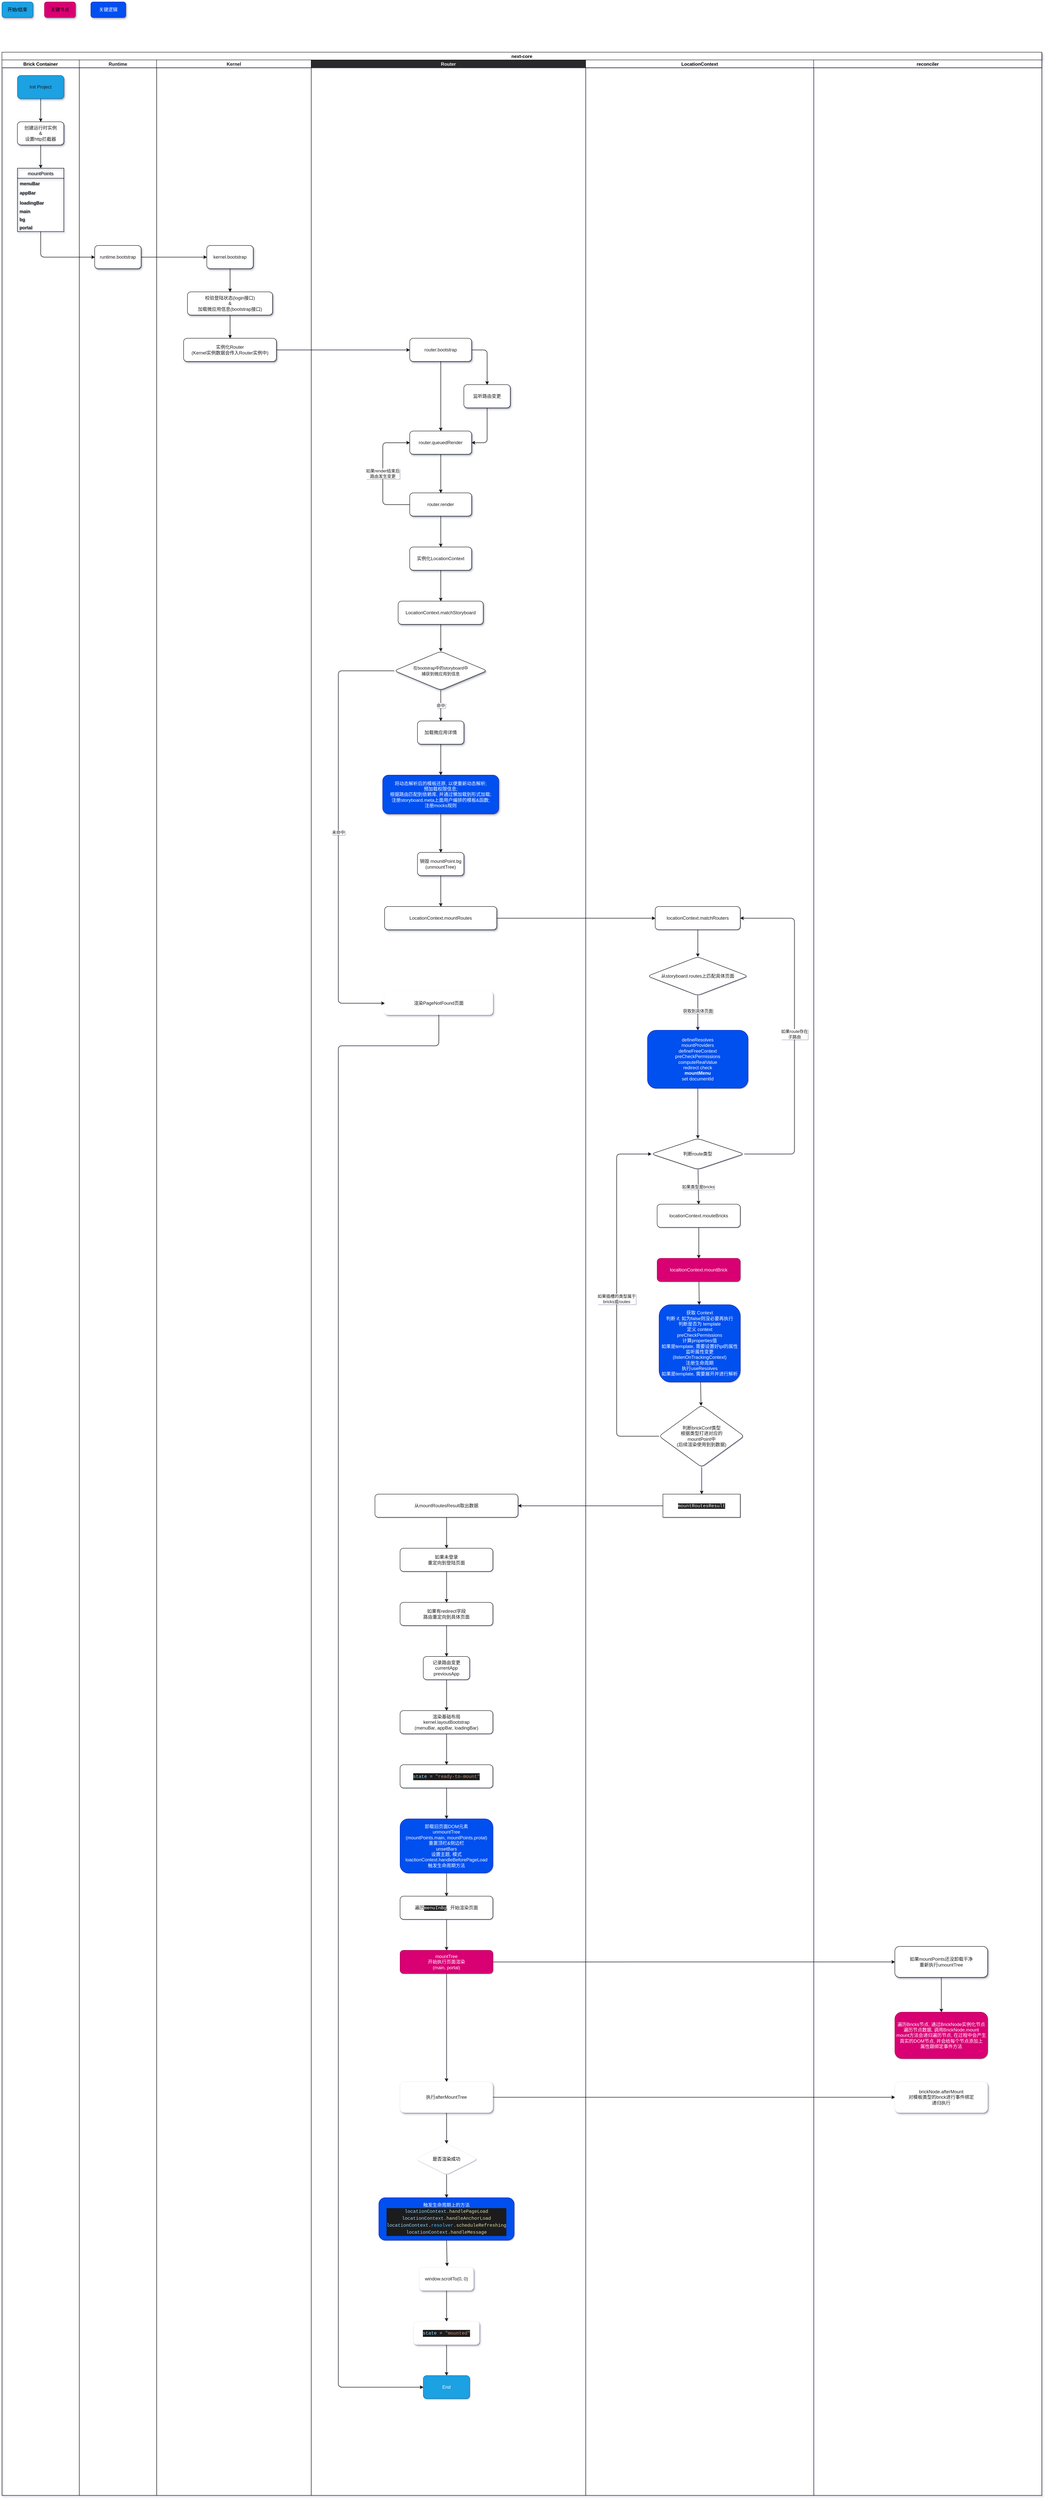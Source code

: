 <mxfile>
    <diagram id="UlXR2attzgORiQ10WC5t" name="第 1 页">
        <mxGraphModel dx="1287" dy="1249" grid="1" gridSize="10" guides="1" tooltips="1" connect="1" arrows="1" fold="1" page="1" pageScale="1" pageWidth="3000" pageHeight="8000" background="none" math="0" shadow="1">
            <root>
                <mxCell id="0"/>
                <mxCell id="1" parent="0"/>
                <mxCell id="31" value="next-core" style="swimlane;childLayout=stackLayout;resizeParent=1;resizeParentMax=0;startSize=20;shadow=1;" parent="1" vertex="1">
                    <mxGeometry x="50" y="150" width="2690" height="6320" as="geometry"/>
                </mxCell>
                <mxCell id="32" value="Brick Container" style="swimlane;startSize=20;" parent="31" vertex="1">
                    <mxGeometry y="20" width="200" height="6300" as="geometry"/>
                </mxCell>
                <mxCell id="78" style="edgeStyle=none;html=1;exitX=0.5;exitY=1;exitDx=0;exitDy=0;entryX=0.5;entryY=0;entryDx=0;entryDy=0;startSize=20;fontColor=#1A1A1A;" parent="32" source="44" target="77" edge="1">
                    <mxGeometry relative="1" as="geometry"/>
                </mxCell>
                <UserObject label="Init Project" linkTarget="_blank" id="44">
                    <mxCell style="rounded=1;whiteSpace=wrap;html=1;shadow=1;startSize=20;fillColor=#1ba1e2;strokeColor=#006EAF;fontColor=#1A1A1A;" parent="32" vertex="1">
                        <mxGeometry x="40" y="40" width="120" height="60" as="geometry"/>
                    </mxCell>
                </UserObject>
                <mxCell id="50" value="mountPoints" style="swimlane;fontStyle=0;childLayout=stackLayout;horizontal=1;startSize=26;horizontalStack=0;resizeParent=1;resizeParentMax=0;resizeLast=0;collapsible=1;marginBottom=0;shadow=1;fillColor=none;gradientColor=#ffffff;" parent="32" vertex="1">
                    <mxGeometry x="40" y="280" width="120" height="164" as="geometry"/>
                </mxCell>
                <mxCell id="51" value="menuBar" style="text;strokeColor=none;fillColor=none;align=left;verticalAlign=top;spacingLeft=4;spacingRight=4;overflow=hidden;rotatable=0;points=[[0,0.5],[1,0.5]];portConstraint=eastwest;fontStyle=1;fontColor=#1A1A1A;" parent="50" vertex="1">
                    <mxGeometry y="26" width="120" height="24" as="geometry"/>
                </mxCell>
                <mxCell id="52" value="appBar" style="text;strokeColor=none;fillColor=none;align=left;verticalAlign=top;spacingLeft=4;spacingRight=4;overflow=hidden;rotatable=0;points=[[0,0.5],[1,0.5]];portConstraint=eastwest;fontStyle=1;fontColor=#1A1A1A;" parent="50" vertex="1">
                    <mxGeometry y="50" width="120" height="26" as="geometry"/>
                </mxCell>
                <mxCell id="53" value="loadingBar" style="text;strokeColor=none;fillColor=none;align=left;verticalAlign=top;spacingLeft=4;spacingRight=4;overflow=hidden;rotatable=0;points=[[0,0.5],[1,0.5]];portConstraint=eastwest;fontStyle=1;fontColor=#1A1A1A;" parent="50" vertex="1">
                    <mxGeometry y="76" width="120" height="26" as="geometry"/>
                </mxCell>
                <mxCell id="72" value="&amp;nbsp;main" style="text;html=1;strokeColor=none;fillColor=none;align=left;verticalAlign=middle;whiteSpace=wrap;rounded=0;shadow=1;startSize=20;fontStyle=1;fontColor=#1A1A1A;" parent="50" vertex="1">
                    <mxGeometry y="102" width="120" height="20" as="geometry"/>
                </mxCell>
                <mxCell id="73" value="&amp;nbsp;bg" style="text;html=1;strokeColor=none;fillColor=none;align=left;verticalAlign=middle;whiteSpace=wrap;rounded=0;shadow=1;startSize=20;fontStyle=1;fontColor=#1A1A1A;" parent="50" vertex="1">
                    <mxGeometry y="122" width="120" height="22" as="geometry"/>
                </mxCell>
                <mxCell id="71" value="&amp;nbsp;portal" style="text;html=1;strokeColor=none;fillColor=none;align=left;verticalAlign=middle;whiteSpace=wrap;rounded=0;shadow=1;startSize=20;fontStyle=1;fontColor=#1A1A1A;" parent="50" vertex="1">
                    <mxGeometry y="144" width="120" height="20" as="geometry"/>
                </mxCell>
                <mxCell id="79" style="edgeStyle=none;html=1;exitX=0.5;exitY=1;exitDx=0;exitDy=0;entryX=0.5;entryY=0;entryDx=0;entryDy=0;startSize=20;fontColor=#1A1A1A;" parent="32" source="77" target="50" edge="1">
                    <mxGeometry relative="1" as="geometry"/>
                </mxCell>
                <mxCell id="77" value="创建运行时实例&lt;br&gt;&amp;amp;&lt;br&gt;设置http拦截器" style="rounded=1;whiteSpace=wrap;html=1;shadow=1;startSize=20;gradientColor=#ffffff;align=center;fontColor=#1A1A1A;fillColor=#FFFFFF;" parent="32" vertex="1">
                    <mxGeometry x="40" y="160" width="120" height="60" as="geometry"/>
                </mxCell>
                <mxCell id="76" value="" style="endArrow=classic;html=1;startSize=20;exitX=0.5;exitY=1;exitDx=0;exitDy=0;entryX=0;entryY=0.5;entryDx=0;entryDy=0;fontColor=#1A1A1A;" parent="31" source="71" target="48" edge="1">
                    <mxGeometry width="50" height="50" relative="1" as="geometry">
                        <mxPoint x="450" y="270" as="sourcePoint"/>
                        <mxPoint x="500" y="220" as="targetPoint"/>
                        <Array as="points">
                            <mxPoint x="100" y="490"/>
                            <mxPoint x="100" y="530"/>
                        </Array>
                    </mxGeometry>
                </mxCell>
                <mxCell id="33" value="Runtime" style="swimlane;startSize=20;fontColor=#1A1A1A;" parent="31" vertex="1">
                    <mxGeometry x="200" y="20" width="200" height="6300" as="geometry"/>
                </mxCell>
                <mxCell id="48" value="runtime.bootstrap" style="rounded=1;whiteSpace=wrap;html=1;shadow=1;startSize=20;gradientColor=#ffffff;fontColor=#1A1A1A;fillColor=#FFFFFF;" parent="33" vertex="1">
                    <mxGeometry x="40" y="480" width="120" height="60" as="geometry"/>
                </mxCell>
                <mxCell id="34" value="Kernel" style="swimlane;startSize=20;fontColor=#1A1A1A;" parent="31" vertex="1">
                    <mxGeometry x="400" y="20" width="400" height="6300" as="geometry"/>
                </mxCell>
                <mxCell id="83" style="edgeStyle=none;html=1;exitX=0.5;exitY=1;exitDx=0;exitDy=0;entryX=0.5;entryY=0;entryDx=0;entryDy=0;startSize=20;fontColor=#1A1A1A;" parent="34" source="80" target="82" edge="1">
                    <mxGeometry relative="1" as="geometry"/>
                </mxCell>
                <mxCell id="80" value="kernel.bootstrap" style="rounded=1;whiteSpace=wrap;html=1;shadow=1;startSize=20;gradientColor=#ffffff;align=center;fontColor=#1A1A1A;fillColor=#FFFFFF;" parent="34" vertex="1">
                    <mxGeometry x="130" y="480" width="120" height="60" as="geometry"/>
                </mxCell>
                <mxCell id="86" style="edgeStyle=none;html=1;exitX=0.5;exitY=1;exitDx=0;exitDy=0;entryX=0.5;entryY=0;entryDx=0;entryDy=0;startSize=20;fontColor=#1A1A1A;" parent="34" source="82" target="85" edge="1">
                    <mxGeometry relative="1" as="geometry"/>
                </mxCell>
                <mxCell id="82" value="校验登陆状态(login接口)&lt;br&gt;&amp;amp;&lt;br&gt;加载微应用信息(bootstrap接口)" style="rounded=1;whiteSpace=wrap;html=1;shadow=1;startSize=20;gradientColor=#ffffff;align=center;fontColor=#1A1A1A;fillColor=#FFFFFF;" parent="34" vertex="1">
                    <mxGeometry x="80" y="600" width="220" height="60" as="geometry"/>
                </mxCell>
                <mxCell id="85" value="实例化Router&lt;br&gt;(Kernel实例数据会传入Router实例中)" style="rounded=1;whiteSpace=wrap;html=1;shadow=1;startSize=20;gradientColor=#ffffff;align=center;fontColor=#1A1A1A;fillColor=#FFFFFF;" parent="34" vertex="1">
                    <mxGeometry x="70" y="720" width="240" height="60" as="geometry"/>
                </mxCell>
                <mxCell id="40" value="Router" style="swimlane;startSize=20;fillColor=#2a2a2a;fontColor=#f0f0f0;strokeColor=#000000;labelBorderColor=none;" parent="31" vertex="1">
                    <mxGeometry x="800" y="20" width="710" height="6300" as="geometry"/>
                </mxCell>
                <mxCell id="92" style="edgeStyle=none;html=1;exitX=0.5;exitY=1;exitDx=0;exitDy=0;startSize=20;fontColor=#1A1A1A;" parent="40" source="87" target="91" edge="1">
                    <mxGeometry relative="1" as="geometry"/>
                </mxCell>
                <mxCell id="94" style="edgeStyle=none;html=1;exitX=1;exitY=0.5;exitDx=0;exitDy=0;entryX=0.5;entryY=0;entryDx=0;entryDy=0;startSize=20;fontColor=#1A1A1A;" parent="40" source="87" target="90" edge="1">
                    <mxGeometry relative="1" as="geometry">
                        <Array as="points">
                            <mxPoint x="455" y="750"/>
                        </Array>
                    </mxGeometry>
                </mxCell>
                <mxCell id="87" value="router.bootstrap" style="rounded=1;whiteSpace=wrap;html=1;shadow=1;startSize=20;gradientColor=#ffffff;align=center;fontColor=#1A1A1A;fillColor=#FFFFFF;" parent="40" vertex="1">
                    <mxGeometry x="255" y="720" width="160" height="60" as="geometry"/>
                </mxCell>
                <mxCell id="93" style="edgeStyle=none;html=1;exitX=0.5;exitY=1;exitDx=0;exitDy=0;entryX=1;entryY=0.5;entryDx=0;entryDy=0;startSize=20;fontColor=#1A1A1A;" parent="40" source="90" target="91" edge="1">
                    <mxGeometry relative="1" as="geometry">
                        <Array as="points">
                            <mxPoint x="455" y="990"/>
                        </Array>
                    </mxGeometry>
                </mxCell>
                <mxCell id="90" value="监听路由变更" style="rounded=1;whiteSpace=wrap;html=1;shadow=1;startSize=20;gradientColor=#ffffff;align=center;fontColor=#1A1A1A;fillColor=#FFFFFF;" parent="40" vertex="1">
                    <mxGeometry x="395" y="840" width="120" height="60" as="geometry"/>
                </mxCell>
                <mxCell id="96" style="edgeStyle=none;html=1;exitX=0.5;exitY=1;exitDx=0;exitDy=0;entryX=0.5;entryY=0;entryDx=0;entryDy=0;startSize=20;fontColor=#1A1A1A;" parent="40" source="91" target="95" edge="1">
                    <mxGeometry relative="1" as="geometry"/>
                </mxCell>
                <mxCell id="91" value="router.queuedRender" style="rounded=1;whiteSpace=wrap;html=1;shadow=1;startSize=20;gradientColor=#ffffff;align=center;fontColor=#1A1A1A;fillColor=#FFFFFF;" parent="40" vertex="1">
                    <mxGeometry x="255" y="960" width="160" height="60" as="geometry"/>
                </mxCell>
                <mxCell id="103" value="如果render结束后&lt;br&gt;路由发生变更" style="edgeStyle=none;html=1;exitX=0;exitY=0.5;exitDx=0;exitDy=0;entryX=0;entryY=0.5;entryDx=0;entryDy=0;startSize=20;fontColor=#1A1A1A;" parent="40" source="95" target="91" edge="1">
                    <mxGeometry relative="1" as="geometry">
                        <Array as="points">
                            <mxPoint x="185" y="1150"/>
                            <mxPoint x="185" y="990"/>
                        </Array>
                    </mxGeometry>
                </mxCell>
                <mxCell id="105" style="edgeStyle=none;html=1;exitX=0.5;exitY=1;exitDx=0;exitDy=0;entryX=0.5;entryY=0;entryDx=0;entryDy=0;startSize=20;fontColor=#1A1A1A;" parent="40" source="95" target="104" edge="1">
                    <mxGeometry relative="1" as="geometry"/>
                </mxCell>
                <mxCell id="95" value="router.render" style="rounded=1;whiteSpace=wrap;html=1;shadow=1;startSize=20;gradientColor=#ffffff;align=center;fontColor=#1A1A1A;fillColor=#FFFFFF;" parent="40" vertex="1">
                    <mxGeometry x="255" y="1120" width="160" height="60" as="geometry"/>
                </mxCell>
                <mxCell id="107" style="edgeStyle=none;html=1;exitX=0.5;exitY=1;exitDx=0;exitDy=0;startSize=20;fontColor=#1A1A1A;" parent="40" source="104" target="106" edge="1">
                    <mxGeometry relative="1" as="geometry"/>
                </mxCell>
                <mxCell id="104" value="实例化LocationContext" style="rounded=1;whiteSpace=wrap;html=1;shadow=1;startSize=20;gradientColor=#ffffff;align=center;fontColor=#1A1A1A;fillColor=#FFFFFF;" parent="40" vertex="1">
                    <mxGeometry x="255" y="1260" width="160" height="60" as="geometry"/>
                </mxCell>
                <mxCell id="111" value="" style="edgeStyle=none;html=1;startSize=20;entryX=0.5;entryY=0;entryDx=0;entryDy=0;fontColor=#1A1A1A;" parent="40" source="106" target="118" edge="1">
                    <mxGeometry relative="1" as="geometry">
                        <mxPoint x="335" y="1540" as="targetPoint"/>
                    </mxGeometry>
                </mxCell>
                <mxCell id="106" value="LocationContext.matchStoryboard" style="rounded=1;whiteSpace=wrap;html=1;shadow=1;startSize=20;gradientColor=#ffffff;align=center;fontColor=#1A1A1A;fillColor=#FFFFFF;" parent="40" vertex="1">
                    <mxGeometry x="225" y="1400" width="220" height="60" as="geometry"/>
                </mxCell>
                <mxCell id="117" value="" style="edgeStyle=none;html=1;startSize=20;fontColor=#1A1A1A;" parent="40" source="113" target="116" edge="1">
                    <mxGeometry relative="1" as="geometry"/>
                </mxCell>
                <mxCell id="113" value="加载微应用详情" style="rounded=1;whiteSpace=wrap;html=1;shadow=1;startSize=20;gradientColor=#ffffff;align=center;fontColor=#1A1A1A;fillColor=#FFFFFF;" parent="40" vertex="1">
                    <mxGeometry x="275" y="1710" width="120" height="60" as="geometry"/>
                </mxCell>
                <mxCell id="122" value="" style="edgeStyle=none;html=1;fontColor=#1A1A1A;" parent="40" source="116" target="121" edge="1">
                    <mxGeometry relative="1" as="geometry"/>
                </mxCell>
                <mxCell id="116" value="将动态解析后的模板还原, 以便重新动态解析;&lt;br&gt;预加载权限信息;&lt;br&gt;根据路由匹配到依赖库, 并通过懒加载到形式加载;&lt;br&gt;注册storyboard.meta上面用户编排的模板&amp;amp;函数;&lt;br&gt;注册mocks规则" style="rounded=1;whiteSpace=wrap;html=1;shadow=1;startSize=20;align=center;fontColor=#ffffff;fillColor=#0050ef;strokeColor=#001DBC;" parent="40" vertex="1">
                    <mxGeometry x="185" y="1850" width="300" height="100" as="geometry"/>
                </mxCell>
                <mxCell id="120" value="命中" style="edgeStyle=none;html=1;exitX=0.5;exitY=1;exitDx=0;exitDy=0;startSize=20;fontColor=#1A1A1A;" parent="40" source="118" target="113" edge="1">
                    <mxGeometry relative="1" as="geometry"/>
                </mxCell>
                <mxCell id="118" value="&lt;span style=&quot;font-size: 11px&quot;&gt;在bootstrap中的storyboard中&lt;/span&gt;&lt;br style=&quot;font-size: 11px&quot;&gt;&lt;span style=&quot;font-size: 11px&quot;&gt;捕获到微应用到信息&lt;/span&gt;" style="rhombus;whiteSpace=wrap;html=1;rounded=1;shadow=1;gradientColor=#ffffff;startSize=20;fontColor=#1A1A1A;fillColor=#FFFFFF;" parent="40" vertex="1">
                    <mxGeometry x="215" y="1530" width="240" height="100" as="geometry"/>
                </mxCell>
                <mxCell id="125" value="" style="edgeStyle=none;html=1;fontColor=#1A1A1A;" parent="40" source="121" target="124" edge="1">
                    <mxGeometry relative="1" as="geometry"/>
                </mxCell>
                <mxCell id="121" value="销毁 mounitPoint.bg&lt;br&gt;(unmountTree)" style="whiteSpace=wrap;html=1;rounded=1;shadow=1;gradientColor=#ffffff;startSize=20;fontColor=#1A1A1A;fillColor=#FFFFFF;" parent="40" vertex="1">
                    <mxGeometry x="275" y="2050" width="120" height="60" as="geometry"/>
                </mxCell>
                <mxCell id="124" value="LocationContext.mountRoutes" style="whiteSpace=wrap;html=1;rounded=1;shadow=1;gradientColor=#ffffff;startSize=20;fontColor=#1A1A1A;fillColor=#FFFFFF;" parent="40" vertex="1">
                    <mxGeometry x="190" y="2190" width="290" height="60" as="geometry"/>
                </mxCell>
                <mxCell id="160" value="" style="edgeStyle=none;html=1;fontColor=#1A1A1A;" parent="40" source="157" target="159" edge="1">
                    <mxGeometry relative="1" as="geometry"/>
                </mxCell>
                <mxCell id="157" value="从mountRoutesResult取出数据" style="rounded=1;whiteSpace=wrap;html=1;fontColor=#1A1A1A;fillColor=#FFFFFF;" parent="40" vertex="1">
                    <mxGeometry x="165" y="3710" width="370" height="60" as="geometry"/>
                </mxCell>
                <mxCell id="162" value="" style="edgeStyle=none;html=1;fontColor=#1A1A1A;" parent="40" source="159" target="161" edge="1">
                    <mxGeometry relative="1" as="geometry"/>
                </mxCell>
                <mxCell id="159" value="如果未登录&lt;br&gt;重定向到登陆页面" style="whiteSpace=wrap;html=1;rounded=1;fontColor=#1A1A1A;fillColor=#FFFFFF;" parent="40" vertex="1">
                    <mxGeometry x="230" y="3850" width="240" height="60" as="geometry"/>
                </mxCell>
                <mxCell id="165" value="" style="edgeStyle=none;html=1;fontColor=#1A1A1A;" parent="40" source="161" target="164" edge="1">
                    <mxGeometry relative="1" as="geometry"/>
                </mxCell>
                <mxCell id="161" value="如果有redirect字段&lt;br&gt;路由重定向到具体页面" style="whiteSpace=wrap;html=1;rounded=1;fontColor=#1A1A1A;fillColor=#FFFFFF;" parent="40" vertex="1">
                    <mxGeometry x="230" y="3990" width="240" height="60" as="geometry"/>
                </mxCell>
                <mxCell id="167" value="" style="edgeStyle=none;html=1;fontColor=#1A1A1A;" parent="40" source="164" target="166" edge="1">
                    <mxGeometry relative="1" as="geometry"/>
                </mxCell>
                <mxCell id="164" value="记录路由变更&lt;br&gt;currentApp&lt;br&gt;previousApp" style="whiteSpace=wrap;html=1;rounded=1;fontColor=#1A1A1A;fillColor=#FFFFFF;" parent="40" vertex="1">
                    <mxGeometry x="290" y="4130" width="120" height="60" as="geometry"/>
                </mxCell>
                <mxCell id="169" value="" style="edgeStyle=none;html=1;fontColor=#1A1A1A;" parent="40" source="166" target="168" edge="1">
                    <mxGeometry relative="1" as="geometry"/>
                </mxCell>
                <mxCell id="166" value="渲染基础布局&lt;br&gt;kernel.layoutBootstrap&lt;br&gt;(menuBar, appBar, loadingBar)" style="whiteSpace=wrap;html=1;rounded=1;fontColor=#1A1A1A;fillColor=#FFFFFF;" parent="40" vertex="1">
                    <mxGeometry x="230" y="4270" width="240" height="60" as="geometry"/>
                </mxCell>
                <mxCell id="171" value="" style="edgeStyle=none;html=1;fontColor=#1A1A1A;" parent="40" source="168" target="170" edge="1">
                    <mxGeometry relative="1" as="geometry"/>
                </mxCell>
                <mxCell id="168" value="&lt;div style=&quot;color: rgb(212 , 212 , 212) ; background-color: rgb(30 , 30 , 30) ; font-family: &amp;#34;menlo&amp;#34; , &amp;#34;monaco&amp;#34; , &amp;#34;courier new&amp;#34; , monospace ; line-height: 18px&quot;&gt;&lt;span style=&quot;color: #9cdcfe&quot;&gt;state&lt;/span&gt; = &lt;span style=&quot;color: #ce9178&quot;&gt;&quot;ready-to-mount&quot;&lt;/span&gt;&lt;/div&gt;" style="whiteSpace=wrap;html=1;rounded=1;fillColor=#FFFFFF;" parent="40" vertex="1">
                    <mxGeometry x="230" y="4410" width="240" height="60" as="geometry"/>
                </mxCell>
                <mxCell id="173" value="" style="edgeStyle=none;html=1;fontColor=#1A1A1A;" parent="40" source="170" target="172" edge="1">
                    <mxGeometry relative="1" as="geometry"/>
                </mxCell>
                <mxCell id="170" value="卸载旧页面DOM元素&lt;br&gt;unmountTree&lt;br&gt;(mountPoints.main, mountPoints.protal)&lt;br&gt;重置顶栏&amp;amp;侧边栏&lt;br&gt;unsetBars&lt;br&gt;设置主题, 模式&lt;br&gt;loactionContext.handleBeforePageLoad&lt;br&gt;触发生命周期方法" style="whiteSpace=wrap;html=1;rounded=1;fillColor=#0050ef;strokeColor=#001DBC;fontColor=#ffffff;" parent="40" vertex="1">
                    <mxGeometry x="230" y="4550" width="240" height="140" as="geometry"/>
                </mxCell>
                <mxCell id="176" value="" style="edgeStyle=none;html=1;fontColor=#1A1A1A;" parent="40" source="172" target="175" edge="1">
                    <mxGeometry relative="1" as="geometry"/>
                </mxCell>
                <mxCell id="172" value="遍历&lt;span style=&quot;background-color: rgb(30 , 30 , 30) ; font-family: &amp;#34;menlo&amp;#34; , &amp;#34;monaco&amp;#34; , &amp;#34;courier new&amp;#34; , monospace&quot;&gt;&lt;font color=&quot;#ffffff&quot;&gt;menuInBg&lt;/font&gt;&lt;/span&gt;&lt;span&gt;,&amp;nbsp; 开始渲染页面&lt;/span&gt;" style="whiteSpace=wrap;html=1;rounded=1;fontColor=#1A1A1A;fillColor=#FFFFFF;" parent="40" vertex="1">
                    <mxGeometry x="230" y="4750" width="240" height="60" as="geometry"/>
                </mxCell>
                <mxCell id="224" value="" style="edgeStyle=none;html=1;fontColor=#1A1A1A;" parent="40" source="175" target="223" edge="1">
                    <mxGeometry relative="1" as="geometry"/>
                </mxCell>
                <mxCell id="175" value="mountTree&lt;br&gt;开始执行页面渲染&lt;br&gt;(main, portal)" style="whiteSpace=wrap;html=1;rounded=1;fillColor=#d80073;strokeColor=#A50040;fontColor=#ffffff;" parent="40" vertex="1">
                    <mxGeometry x="230" y="4890" width="240" height="60" as="geometry"/>
                </mxCell>
                <mxCell id="228" value="" style="edgeStyle=none;html=1;fontColor=#1A1A1A;" parent="40" source="223" target="227" edge="1">
                    <mxGeometry relative="1" as="geometry"/>
                </mxCell>
                <mxCell id="223" value="执行afterMountTree" style="whiteSpace=wrap;html=1;rounded=1;strokeColor=#f0f0f0;shadow=1;fontColor=#1A1A1A;fillColor=#FFFFFF;" parent="40" vertex="1">
                    <mxGeometry x="230" y="5230" width="240" height="80" as="geometry"/>
                </mxCell>
                <mxCell id="231" value="" style="edgeStyle=none;html=1;fontColor=#1A1A1A;" parent="40" source="227" target="230" edge="1">
                    <mxGeometry relative="1" as="geometry"/>
                </mxCell>
                <mxCell id="227" value="&lt;font color=&quot;#000000&quot;&gt;是否渲染成功&lt;/font&gt;" style="rhombus;whiteSpace=wrap;html=1;rounded=1;fontColor=#f0f0f0;strokeColor=#f0f0f0;fillColor=#FFFFFF;gradientColor=#ffffff;" parent="40" vertex="1">
                    <mxGeometry x="270" y="5390" width="160" height="80" as="geometry"/>
                </mxCell>
                <mxCell id="234" style="edgeStyle=none;html=1;exitX=0.5;exitY=1;exitDx=0;exitDy=0;entryX=0.51;entryY=-0.051;entryDx=0;entryDy=0;entryPerimeter=0;fontColor=#1A1A1A;" parent="40" source="230" target="232" edge="1">
                    <mxGeometry relative="1" as="geometry"/>
                </mxCell>
                <mxCell id="230" value="触发生命周期上的方法&lt;br&gt;&lt;div style=&quot;color: rgb(212 , 212 , 212) ; background-color: rgb(30 , 30 , 30) ; font-family: &amp;#34;menlo&amp;#34; , &amp;#34;monaco&amp;#34; , &amp;#34;courier new&amp;#34; , monospace ; line-height: 18px&quot;&gt;&lt;span style=&quot;color: #9cdcfe&quot;&gt;locationContext&lt;/span&gt;.&lt;span style=&quot;color: #dcdcaa&quot;&gt;handlePageLoad&lt;br&gt;&lt;/span&gt;&lt;div style=&quot;line-height: 18px&quot;&gt;&lt;span style=&quot;color: #9cdcfe&quot;&gt;locationContext&lt;/span&gt;.&lt;span style=&quot;color: #dcdcaa&quot;&gt;handleAnchorLoad&lt;br&gt;&lt;/span&gt;&lt;div style=&quot;line-height: 18px&quot;&gt;&lt;span style=&quot;color: #9cdcfe&quot;&gt;locationContext&lt;/span&gt;.&lt;span style=&quot;color: #4fc1ff&quot;&gt;resolver&lt;/span&gt;.&lt;span style=&quot;color: #dcdcaa&quot;&gt;scheduleRefreshing&lt;br&gt;&lt;/span&gt;&lt;div style=&quot;font-family: &amp;#34;menlo&amp;#34; , &amp;#34;monaco&amp;#34; , &amp;#34;courier new&amp;#34; , monospace ; line-height: 18px&quot;&gt;&lt;span style=&quot;color: #9cdcfe&quot;&gt;locationContext&lt;/span&gt;.&lt;span style=&quot;color: #dcdcaa&quot;&gt;handleMessage&lt;/span&gt;&lt;/div&gt;&lt;/div&gt;&lt;/div&gt;&lt;/div&gt;" style="whiteSpace=wrap;html=1;rounded=1;fontColor=#ffffff;strokeColor=#001DBC;fillColor=#0050ef;" parent="40" vertex="1">
                    <mxGeometry x="175" y="5530" width="350" height="110" as="geometry"/>
                </mxCell>
                <mxCell id="236" value="" style="edgeStyle=none;html=1;fontColor=#1A1A1A;" parent="40" source="232" target="235" edge="1">
                    <mxGeometry relative="1" as="geometry"/>
                </mxCell>
                <mxCell id="232" value="window.scrollTo(0, 0)" style="rounded=1;whiteSpace=wrap;html=1;strokeColor=#f0f0f0;shadow=1;fontColor=#1A1A1A;fillColor=#FFFFFF;" parent="40" vertex="1">
                    <mxGeometry x="280" y="5710" width="140" height="60" as="geometry"/>
                </mxCell>
                <mxCell id="239" value="" style="edgeStyle=none;html=1;fontColor=#1A1A1A;" parent="40" source="235" target="238" edge="1">
                    <mxGeometry relative="1" as="geometry"/>
                </mxCell>
                <mxCell id="235" value="&lt;div style=&quot;color: rgb(212 , 212 , 212) ; background-color: rgb(30 , 30 , 30) ; font-family: &amp;#34;menlo&amp;#34; , &amp;#34;monaco&amp;#34; , &amp;#34;courier new&amp;#34; , monospace ; line-height: 18px&quot;&gt;&lt;span style=&quot;color: #9cdcfe&quot;&gt;state&lt;/span&gt; = &lt;span style=&quot;color: #ce9178&quot;&gt;&quot;mounted&quot;&lt;/span&gt;&lt;/div&gt;" style="whiteSpace=wrap;html=1;rounded=1;strokeColor=#f0f0f0;shadow=1;fillColor=#FFFFFF;" parent="40" vertex="1">
                    <mxGeometry x="265" y="5850" width="170" height="60" as="geometry"/>
                </mxCell>
                <mxCell id="238" value="End" style="whiteSpace=wrap;html=1;rounded=1;strokeColor=#006EAF;fillColor=#1ba1e2;fontColor=#ffffff;" parent="40" vertex="1">
                    <mxGeometry x="290" y="5990" width="120" height="60" as="geometry"/>
                </mxCell>
                <mxCell id="241" value="渲染PageNotFound页面" style="rounded=1;whiteSpace=wrap;html=1;strokeColor=#FFFFFF;shadow=1;fontColor=#1A1A1A;fillColor=#FFFFFF;gradientColor=#ffffff;" parent="40" vertex="1">
                    <mxGeometry x="190" y="2410" width="280" height="60" as="geometry"/>
                </mxCell>
                <mxCell id="123" value="未命中" style="edgeStyle=none;html=1;exitX=0;exitY=0.5;exitDx=0;exitDy=0;fontColor=#1A1A1A;" parent="40" source="118" target="241" edge="1">
                    <mxGeometry relative="1" as="geometry">
                        <mxPoint x="190" y="2440" as="targetPoint"/>
                        <Array as="points">
                            <mxPoint x="70" y="1580"/>
                            <mxPoint x="70" y="2440"/>
                        </Array>
                    </mxGeometry>
                </mxCell>
                <mxCell id="245" style="edgeStyle=none;html=1;exitX=0.5;exitY=1;exitDx=0;exitDy=0;startSize=20;fontColor=#1A1A1A;" parent="40" source="241" target="238" edge="1">
                    <mxGeometry relative="1" as="geometry">
                        <mxPoint x="70" y="2550" as="targetPoint"/>
                        <Array as="points">
                            <mxPoint x="330" y="2550"/>
                            <mxPoint x="70" y="2550"/>
                            <mxPoint x="70" y="6020"/>
                        </Array>
                    </mxGeometry>
                </mxCell>
                <mxCell id="81" style="edgeStyle=none;html=1;exitX=1;exitY=0.5;exitDx=0;exitDy=0;entryX=0;entryY=0.5;entryDx=0;entryDy=0;startSize=20;fontColor=#1A1A1A;" parent="31" source="48" target="80" edge="1">
                    <mxGeometry relative="1" as="geometry"/>
                </mxCell>
                <mxCell id="88" style="edgeStyle=none;html=1;exitX=1;exitY=0.5;exitDx=0;exitDy=0;startSize=20;entryX=0;entryY=0.5;entryDx=0;entryDy=0;fontColor=#1A1A1A;" parent="31" source="85" target="87" edge="1">
                    <mxGeometry relative="1" as="geometry">
                        <mxPoint x="930" y="769.571" as="targetPoint"/>
                    </mxGeometry>
                </mxCell>
                <mxCell id="130" style="edgeStyle=none;html=1;exitX=1;exitY=0.5;exitDx=0;exitDy=0;entryX=0;entryY=0.5;entryDx=0;entryDy=0;fontColor=#1A1A1A;" parent="31" source="124" target="129" edge="1">
                    <mxGeometry relative="1" as="geometry"/>
                </mxCell>
                <mxCell id="41" value="LocationContext" style="swimlane;startSize=20;swimlaneFillColor=none;" parent="31" vertex="1">
                    <mxGeometry x="1510" y="20" width="590" height="6300" as="geometry"/>
                </mxCell>
                <mxCell id="132" value="" style="edgeStyle=none;html=1;fontColor=#1A1A1A;" parent="41" source="129" target="131" edge="1">
                    <mxGeometry relative="1" as="geometry"/>
                </mxCell>
                <mxCell id="129" value="locationContext.matchRouters" style="rounded=1;whiteSpace=wrap;html=1;fontColor=#1A1A1A;fillColor=#FFFFFF;" parent="41" vertex="1">
                    <mxGeometry x="180" y="2190" width="220" height="60" as="geometry"/>
                </mxCell>
                <mxCell id="136" value="" style="edgeStyle=none;html=1;fontColor=#1A1A1A;" parent="41" source="131" target="135" edge="1">
                    <mxGeometry relative="1" as="geometry"/>
                </mxCell>
                <mxCell id="137" value="获取到具体页面" style="edgeLabel;html=1;align=center;verticalAlign=middle;resizable=0;points=[];fontColor=#1A1A1A;" parent="136" vertex="1" connectable="0">
                    <mxGeometry x="-0.12" relative="1" as="geometry">
                        <mxPoint as="offset"/>
                    </mxGeometry>
                </mxCell>
                <mxCell id="131" value="从storyboard.routes上匹配具体页面" style="rhombus;whiteSpace=wrap;html=1;rounded=1;fontColor=#1A1A1A;fillColor=#FFFFFF;" parent="41" vertex="1">
                    <mxGeometry x="160" y="2320" width="260" height="100" as="geometry"/>
                </mxCell>
                <mxCell id="141" value="" style="edgeStyle=none;html=1;fontColor=#1A1A1A;" parent="41" source="135" target="140" edge="1">
                    <mxGeometry relative="1" as="geometry"/>
                </mxCell>
                <mxCell id="135" value="defineResolves&lt;br&gt;mountProviders&lt;br&gt;defineFreeContext&lt;br&gt;preCheckPermissions&lt;br&gt;computeRealValue&lt;br&gt;redirect check&lt;br&gt;&lt;b&gt;mountMenu&lt;/b&gt;&lt;br&gt;set documentId" style="whiteSpace=wrap;html=1;rounded=1;fontColor=#ffffff;fillColor=#0050ef;strokeColor=#001DBC;" parent="41" vertex="1">
                    <mxGeometry x="160" y="2510" width="260" height="150" as="geometry"/>
                </mxCell>
                <mxCell id="142" value="如果route存在&lt;br&gt;子路由" style="edgeStyle=none;html=1;exitX=1;exitY=0.5;exitDx=0;exitDy=0;entryX=1;entryY=0.5;entryDx=0;entryDy=0;fontColor=#1A1A1A;" parent="41" source="140" target="129" edge="1">
                    <mxGeometry relative="1" as="geometry">
                        <Array as="points">
                            <mxPoint x="540" y="2830"/>
                            <mxPoint x="540" y="2220"/>
                        </Array>
                    </mxGeometry>
                </mxCell>
                <mxCell id="144" value="如果类型是bricks" style="edgeStyle=none;html=1;fontColor=#1A1A1A;" parent="41" source="140" target="143" edge="1">
                    <mxGeometry relative="1" as="geometry"/>
                </mxCell>
                <mxCell id="140" value="判断route类型" style="rhombus;whiteSpace=wrap;html=1;rounded=1;fontColor=#1A1A1A;fillColor=#FFFFFF;" parent="41" vertex="1">
                    <mxGeometry x="170" y="2790" width="240" height="80" as="geometry"/>
                </mxCell>
                <mxCell id="147" value="" style="edgeStyle=none;html=1;fontColor=#1A1A1A;" parent="41" source="143" target="146" edge="1">
                    <mxGeometry relative="1" as="geometry"/>
                </mxCell>
                <mxCell id="143" value="locationContext.mouteBricks" style="whiteSpace=wrap;html=1;rounded=1;fontColor=#1A1A1A;fillColor=#FFFFFF;" parent="41" vertex="1">
                    <mxGeometry x="185" y="2960" width="215" height="60" as="geometry"/>
                </mxCell>
                <mxCell id="149" value="" style="edgeStyle=none;html=1;fontColor=#1A1A1A;" parent="41" source="146" target="148" edge="1">
                    <mxGeometry relative="1" as="geometry"/>
                </mxCell>
                <mxCell id="146" value="localtionContext.mountBrick" style="whiteSpace=wrap;html=1;rounded=1;fillColor=#d80073;strokeColor=#A50040;fontColor=#ffffff;" parent="41" vertex="1">
                    <mxGeometry x="185" y="3100" width="215" height="60" as="geometry"/>
                </mxCell>
                <mxCell id="153" value="" style="edgeStyle=none;html=1;fontColor=#1A1A1A;" parent="41" source="148" target="152" edge="1">
                    <mxGeometry relative="1" as="geometry"/>
                </mxCell>
                <mxCell id="148" value="获取 Context&lt;br&gt;判断 if, 如为false则没必要再执行&lt;br&gt;判断是否为 template&lt;br&gt;定义 context&lt;br&gt;preCheckPermissions&lt;br&gt;计算properties值&lt;br&gt;如果是template, 需要设置好tpl的属性&lt;br&gt;监听属性变更&lt;br&gt;(listenOnTrackingContext)&lt;br&gt;注册生命周期&lt;br&gt;执行useResolves&lt;br&gt;如果是template, 需要展开并进行解析" style="whiteSpace=wrap;html=1;rounded=1;fontColor=#ffffff;fillColor=#0050ef;strokeColor=#001DBC;" parent="41" vertex="1">
                    <mxGeometry x="190" y="3220" width="210" height="200" as="geometry"/>
                </mxCell>
                <mxCell id="154" value="如果插槽的类型属于&lt;br&gt;bricks或routes" style="edgeStyle=none;html=1;exitX=0;exitY=0.5;exitDx=0;exitDy=0;entryX=0;entryY=0.5;entryDx=0;entryDy=0;fontColor=#1A1A1A;" parent="41" source="152" target="140" edge="1">
                    <mxGeometry relative="1" as="geometry">
                        <Array as="points">
                            <mxPoint x="80" y="3560"/>
                            <mxPoint x="80" y="2830"/>
                        </Array>
                    </mxGeometry>
                </mxCell>
                <mxCell id="152" value="判断brickConf类型&lt;br&gt;根据类型打进对应的&lt;br&gt;mountPoint中&lt;br&gt;(后续渲染使用到到数据)" style="rhombus;whiteSpace=wrap;html=1;rounded=1;fontColor=#1A1A1A;fillColor=#FFFFFF;" parent="41" vertex="1">
                    <mxGeometry x="190" y="3480" width="220" height="160" as="geometry"/>
                </mxCell>
                <mxCell id="156" value="&lt;font style=&quot;font-family: &amp;#34;menlo&amp;#34; , &amp;#34;monaco&amp;#34; , &amp;#34;courier new&amp;#34; , monospace ; background-color: rgb(30 , 30 , 30)&quot; color=&quot;#ffffff&quot;&gt;mountRoutesResult&lt;/font&gt;" style="rounded=0;whiteSpace=wrap;html=1;fontColor=#1A1A1A;fillColor=#FFFFFF;" parent="41" vertex="1">
                    <mxGeometry x="200" y="3710" width="200" height="60" as="geometry"/>
                </mxCell>
                <mxCell id="155" style="edgeStyle=none;html=1;exitX=0.5;exitY=1;exitDx=0;exitDy=0;entryX=0.5;entryY=0;entryDx=0;entryDy=0;fontColor=#1A1A1A;" parent="41" source="152" target="156" edge="1">
                    <mxGeometry relative="1" as="geometry">
                        <mxPoint x="299.571" y="3690" as="targetPoint"/>
                    </mxGeometry>
                </mxCell>
                <mxCell id="198" value="reconciler" style="swimlane;startSize=20;" parent="31" vertex="1">
                    <mxGeometry x="2100" y="20" width="590" height="6300" as="geometry"/>
                </mxCell>
                <mxCell id="206" value="如果route存在&lt;br&gt;子路由" style="edgeStyle=none;html=1;exitX=1;exitY=0.5;exitDx=0;exitDy=0;entryX=1;entryY=0.5;entryDx=0;entryDy=0;" parent="198" edge="1">
                    <mxGeometry relative="1" as="geometry">
                        <mxPoint x="400" y="2220" as="targetPoint"/>
                        <Array as="points">
                            <mxPoint x="540" y="2830"/>
                            <mxPoint x="540" y="2220"/>
                        </Array>
                    </mxGeometry>
                </mxCell>
                <mxCell id="215" value="如果插槽的类型属于&lt;br&gt;bricks或routes" style="edgeStyle=none;html=1;exitX=0;exitY=0.5;exitDx=0;exitDy=0;entryX=0;entryY=0.5;entryDx=0;entryDy=0;" parent="198" edge="1">
                    <mxGeometry relative="1" as="geometry">
                        <mxPoint x="170" y="2830" as="targetPoint"/>
                        <Array as="points">
                            <mxPoint x="80" y="3560"/>
                            <mxPoint x="80" y="2830"/>
                        </Array>
                    </mxGeometry>
                </mxCell>
                <mxCell id="222" value="" style="edgeStyle=none;html=1;fontColor=#1A1A1A;" parent="198" source="220" target="221" edge="1">
                    <mxGeometry relative="1" as="geometry"/>
                </mxCell>
                <mxCell id="220" value="如果mountPoints还没卸载干净&lt;br&gt;重新执行umountTree" style="rounded=1;whiteSpace=wrap;html=1;shadow=1;fontColor=#1A1A1A;fillColor=#FFFFFF;" parent="198" vertex="1">
                    <mxGeometry x="210" y="4880" width="240" height="80" as="geometry"/>
                </mxCell>
                <mxCell id="221" value="遍历Bricks节点, 通过BrickNode实例化节点&lt;br&gt;遍历节点数据, 调用BrickNode.mount&lt;br&gt;mount方法会递归遍历节点, 在过程中会产生真实的DOM节点, 并会给每个节点添加上&lt;br&gt;属性跟绑定事件方法" style="whiteSpace=wrap;html=1;rounded=1;fillColor=#d80073;strokeColor=#A50040;fontColor=#ffffff;" parent="198" vertex="1">
                    <mxGeometry x="210" y="5050" width="240" height="120" as="geometry"/>
                </mxCell>
                <mxCell id="226" value="brickNode.afterMount&lt;br&gt;对模板类型的brick进行事件绑定&lt;br&gt;递归执行" style="rounded=1;whiteSpace=wrap;html=1;strokeColor=#f0f0f0;shadow=1;fontColor=#1A1A1A;fillColor=#FFFFFF;" parent="198" vertex="1">
                    <mxGeometry x="210" y="5230" width="240" height="80" as="geometry"/>
                </mxCell>
                <mxCell id="158" style="edgeStyle=none;html=1;exitX=0;exitY=0.5;exitDx=0;exitDy=0;entryX=1;entryY=0.5;entryDx=0;entryDy=0;fontColor=#1A1A1A;" parent="31" source="156" target="157" edge="1">
                    <mxGeometry relative="1" as="geometry"/>
                </mxCell>
                <mxCell id="219" style="edgeStyle=none;html=1;exitX=1;exitY=0.5;exitDx=0;exitDy=0;fontColor=#1A1A1A;" parent="1" source="175" edge="1">
                    <mxGeometry relative="1" as="geometry">
                        <mxPoint x="2360" y="5089.824" as="targetPoint"/>
                    </mxGeometry>
                </mxCell>
                <mxCell id="225" style="edgeStyle=none;html=1;exitX=1;exitY=0.5;exitDx=0;exitDy=0;fontColor=#1A1A1A;" parent="1" source="223" edge="1">
                    <mxGeometry relative="1" as="geometry">
                        <mxPoint x="2360" y="5440" as="targetPoint"/>
                    </mxGeometry>
                </mxCell>
                <mxCell id="251" value="&lt;font&gt;开始/结束&lt;/font&gt;" style="rounded=1;whiteSpace=wrap;html=1;shadow=1;labelBackgroundColor=none;fillColor=#1ba1e2;strokeColor=#006EAF;" parent="1" vertex="1">
                    <mxGeometry x="50" y="20" width="80" height="40" as="geometry"/>
                </mxCell>
                <mxCell id="253" value="&lt;font&gt;关键节点&lt;/font&gt;" style="rounded=1;whiteSpace=wrap;html=1;shadow=1;labelBackgroundColor=none;strokeColor=#A50040;fillColor=#d80073;" parent="1" vertex="1">
                    <mxGeometry x="160" y="20" width="80" height="40" as="geometry"/>
                </mxCell>
                <mxCell id="254" value="关键逻辑" style="rounded=1;whiteSpace=wrap;html=1;shadow=1;labelBackgroundColor=none;fontColor=#ffffff;strokeColor=#001DBC;fillColor=#0050ef;" parent="1" vertex="1">
                    <mxGeometry x="280" y="20" width="90" height="40" as="geometry"/>
                </mxCell>
            </root>
        </mxGraphModel>
    </diagram>
    <diagram id="XhfiXhYuvOhulA5CLdvV" name="第 2 页">
        <mxGraphModel dx="1244" dy="1012" grid="1" gridSize="10" guides="1" tooltips="1" connect="1" arrows="1" fold="1" page="1" pageScale="1" pageWidth="3000" pageHeight="8000" math="0" shadow="0">
            <root>
                <mxCell id="fkjGiuRA3mw6Bpw4WsDi-0"/>
                <mxCell id="fkjGiuRA3mw6Bpw4WsDi-1" parent="fkjGiuRA3mw6Bpw4WsDi-0"/>
                <mxCell id="mTYfu1isgccmw9fN-hFH-0" value="template context 能力支持" style="swimlane;childLayout=stackLayout;resizeParent=1;resizeParentMax=0;startSize=20;" parent="fkjGiuRA3mw6Bpw4WsDi-1" vertex="1">
                    <mxGeometry x="100" y="110" width="710" height="1040" as="geometry"/>
                </mxCell>
                <mxCell id="mTYfu1isgccmw9fN-hFH-1" value="expandCustomTemplate" style="swimlane;startSize=20;" parent="mTYfu1isgccmw9fN-hFH-0" vertex="1">
                    <mxGeometry y="20" width="320" height="1020" as="geometry"/>
                </mxCell>
                <mxCell id="mTYfu1isgccmw9fN-hFH-7" value="" style="edgeStyle=none;html=1;" parent="mTYfu1isgccmw9fN-hFH-1" source="mTYfu1isgccmw9fN-hFH-5" target="mTYfu1isgccmw9fN-hFH-6" edge="1">
                    <mxGeometry relative="1" as="geometry"/>
                </mxCell>
                <mxCell id="mTYfu1isgccmw9fN-hFH-5" value="获取template上的context, 进行解析" style="whiteSpace=wrap;html=1;" parent="mTYfu1isgccmw9fN-hFH-1" vertex="1">
                    <mxGeometry x="90" y="60" width="120" height="60" as="geometry"/>
                </mxCell>
                <mxCell id="mTYfu1isgccmw9fN-hFH-6" value="getTplVariables&lt;br&gt;修改为getTplContext,&lt;br&gt;返回&lt;br&gt;{&amp;nbsp; &amp;nbsp; &amp;nbsp; &amp;nbsp; &amp;nbsp; &amp;nbsp; &amp;nbsp; &amp;nbsp; &amp;nbsp; &amp;nbsp; &amp;nbsp; &amp;nbsp; &amp;nbsp; &amp;nbsp; &amp;nbsp; &amp;nbsp;&amp;nbsp;&lt;br&gt;&amp;nbsp;CTX:&amp;nbsp; {...},&amp;nbsp; &amp;nbsp; &amp;nbsp; &amp;nbsp; &amp;nbsp; &amp;nbsp;&lt;br&gt;TPL:&amp;nbsp; {...},&amp;nbsp; &amp;nbsp; &amp;nbsp; &amp;nbsp; &amp;nbsp;&amp;nbsp;&lt;br&gt;}&amp;nbsp; &amp;nbsp; &amp;nbsp; &amp;nbsp; &amp;nbsp; &amp;nbsp; &amp;nbsp; &amp;nbsp; &amp;nbsp; &amp;nbsp; &amp;nbsp; &amp;nbsp; &amp;nbsp; &amp;nbsp; &amp;nbsp; &amp;nbsp;&amp;nbsp;" style="whiteSpace=wrap;html=1;" parent="mTYfu1isgccmw9fN-hFH-1" vertex="1">
                    <mxGeometry x="40" y="200" width="220" height="270" as="geometry"/>
                </mxCell>
                <mxCell id="mTYfu1isgccmw9fN-hFH-2" value="evaluate" style="swimlane;startSize=20;" parent="mTYfu1isgccmw9fN-hFH-0" vertex="1">
                    <mxGeometry x="320" y="20" width="390" height="1020" as="geometry"/>
                </mxCell>
                <mxCell id="mTYfu1isgccmw9fN-hFH-8" value="getIndividualGlobal&lt;br&gt;当 variableName 等于 CTX&lt;br&gt;则先从getTplContext中拿到CTX&lt;br&gt;匹配到则返回template中定义的context&lt;br&gt;否则, 再去全局的context中拿" style="whiteSpace=wrap;html=1;" parent="mTYfu1isgccmw9fN-hFH-2" vertex="1">
                    <mxGeometry x="65" y="520" width="260" height="190" as="geometry"/>
                </mxCell>
                <mxCell id="mTYfu1isgccmw9fN-hFH-13" style="edgeStyle=none;html=1;exitX=0.5;exitY=1;exitDx=0;exitDy=0;entryX=0.5;entryY=0;entryDx=0;entryDy=0;" parent="mTYfu1isgccmw9fN-hFH-2" source="mTYfu1isgccmw9fN-hFH-9" target="mTYfu1isgccmw9fN-hFH-8" edge="1">
                    <mxGeometry relative="1" as="geometry">
                        <mxPoint x="210" y="490" as="targetPoint"/>
                    </mxGeometry>
                </mxCell>
                <mxCell id="mTYfu1isgccmw9fN-hFH-9" value="修改&lt;br&gt;globalVariables.TPL&amp;nbsp;&lt;br&gt;=&lt;br&gt;runtimeContext.getTplContext().TPL" style="whiteSpace=wrap;html=1;" parent="mTYfu1isgccmw9fN-hFH-2" vertex="1">
                    <mxGeometry x="65" y="250" width="260" height="150" as="geometry"/>
                </mxCell>
                <mxCell id="mTYfu1isgccmw9fN-hFH-12" style="edgeStyle=none;html=1;exitX=1;exitY=0.5;exitDx=0;exitDy=0;entryX=0.006;entryY=0.57;entryDx=0;entryDy=0;entryPerimeter=0;" parent="mTYfu1isgccmw9fN-hFH-0" source="mTYfu1isgccmw9fN-hFH-6" target="mTYfu1isgccmw9fN-hFH-9" edge="1">
                    <mxGeometry relative="1" as="geometry"/>
                </mxCell>
                <mxCell id="mTYfu1isgccmw9fN-hFH-4" value="Storyboard, template增加context字段, 对应模型中需要增加字段" style="text;strokeColor=none;fillColor=none;html=1;fontSize=24;fontStyle=1;verticalAlign=middle;align=center;" parent="fkjGiuRA3mw6Bpw4WsDi-1" vertex="1">
                    <mxGeometry x="50" y="50" width="820" height="40" as="geometry"/>
                </mxCell>
            </root>
        </mxGraphModel>
    </diagram>
</mxfile>
